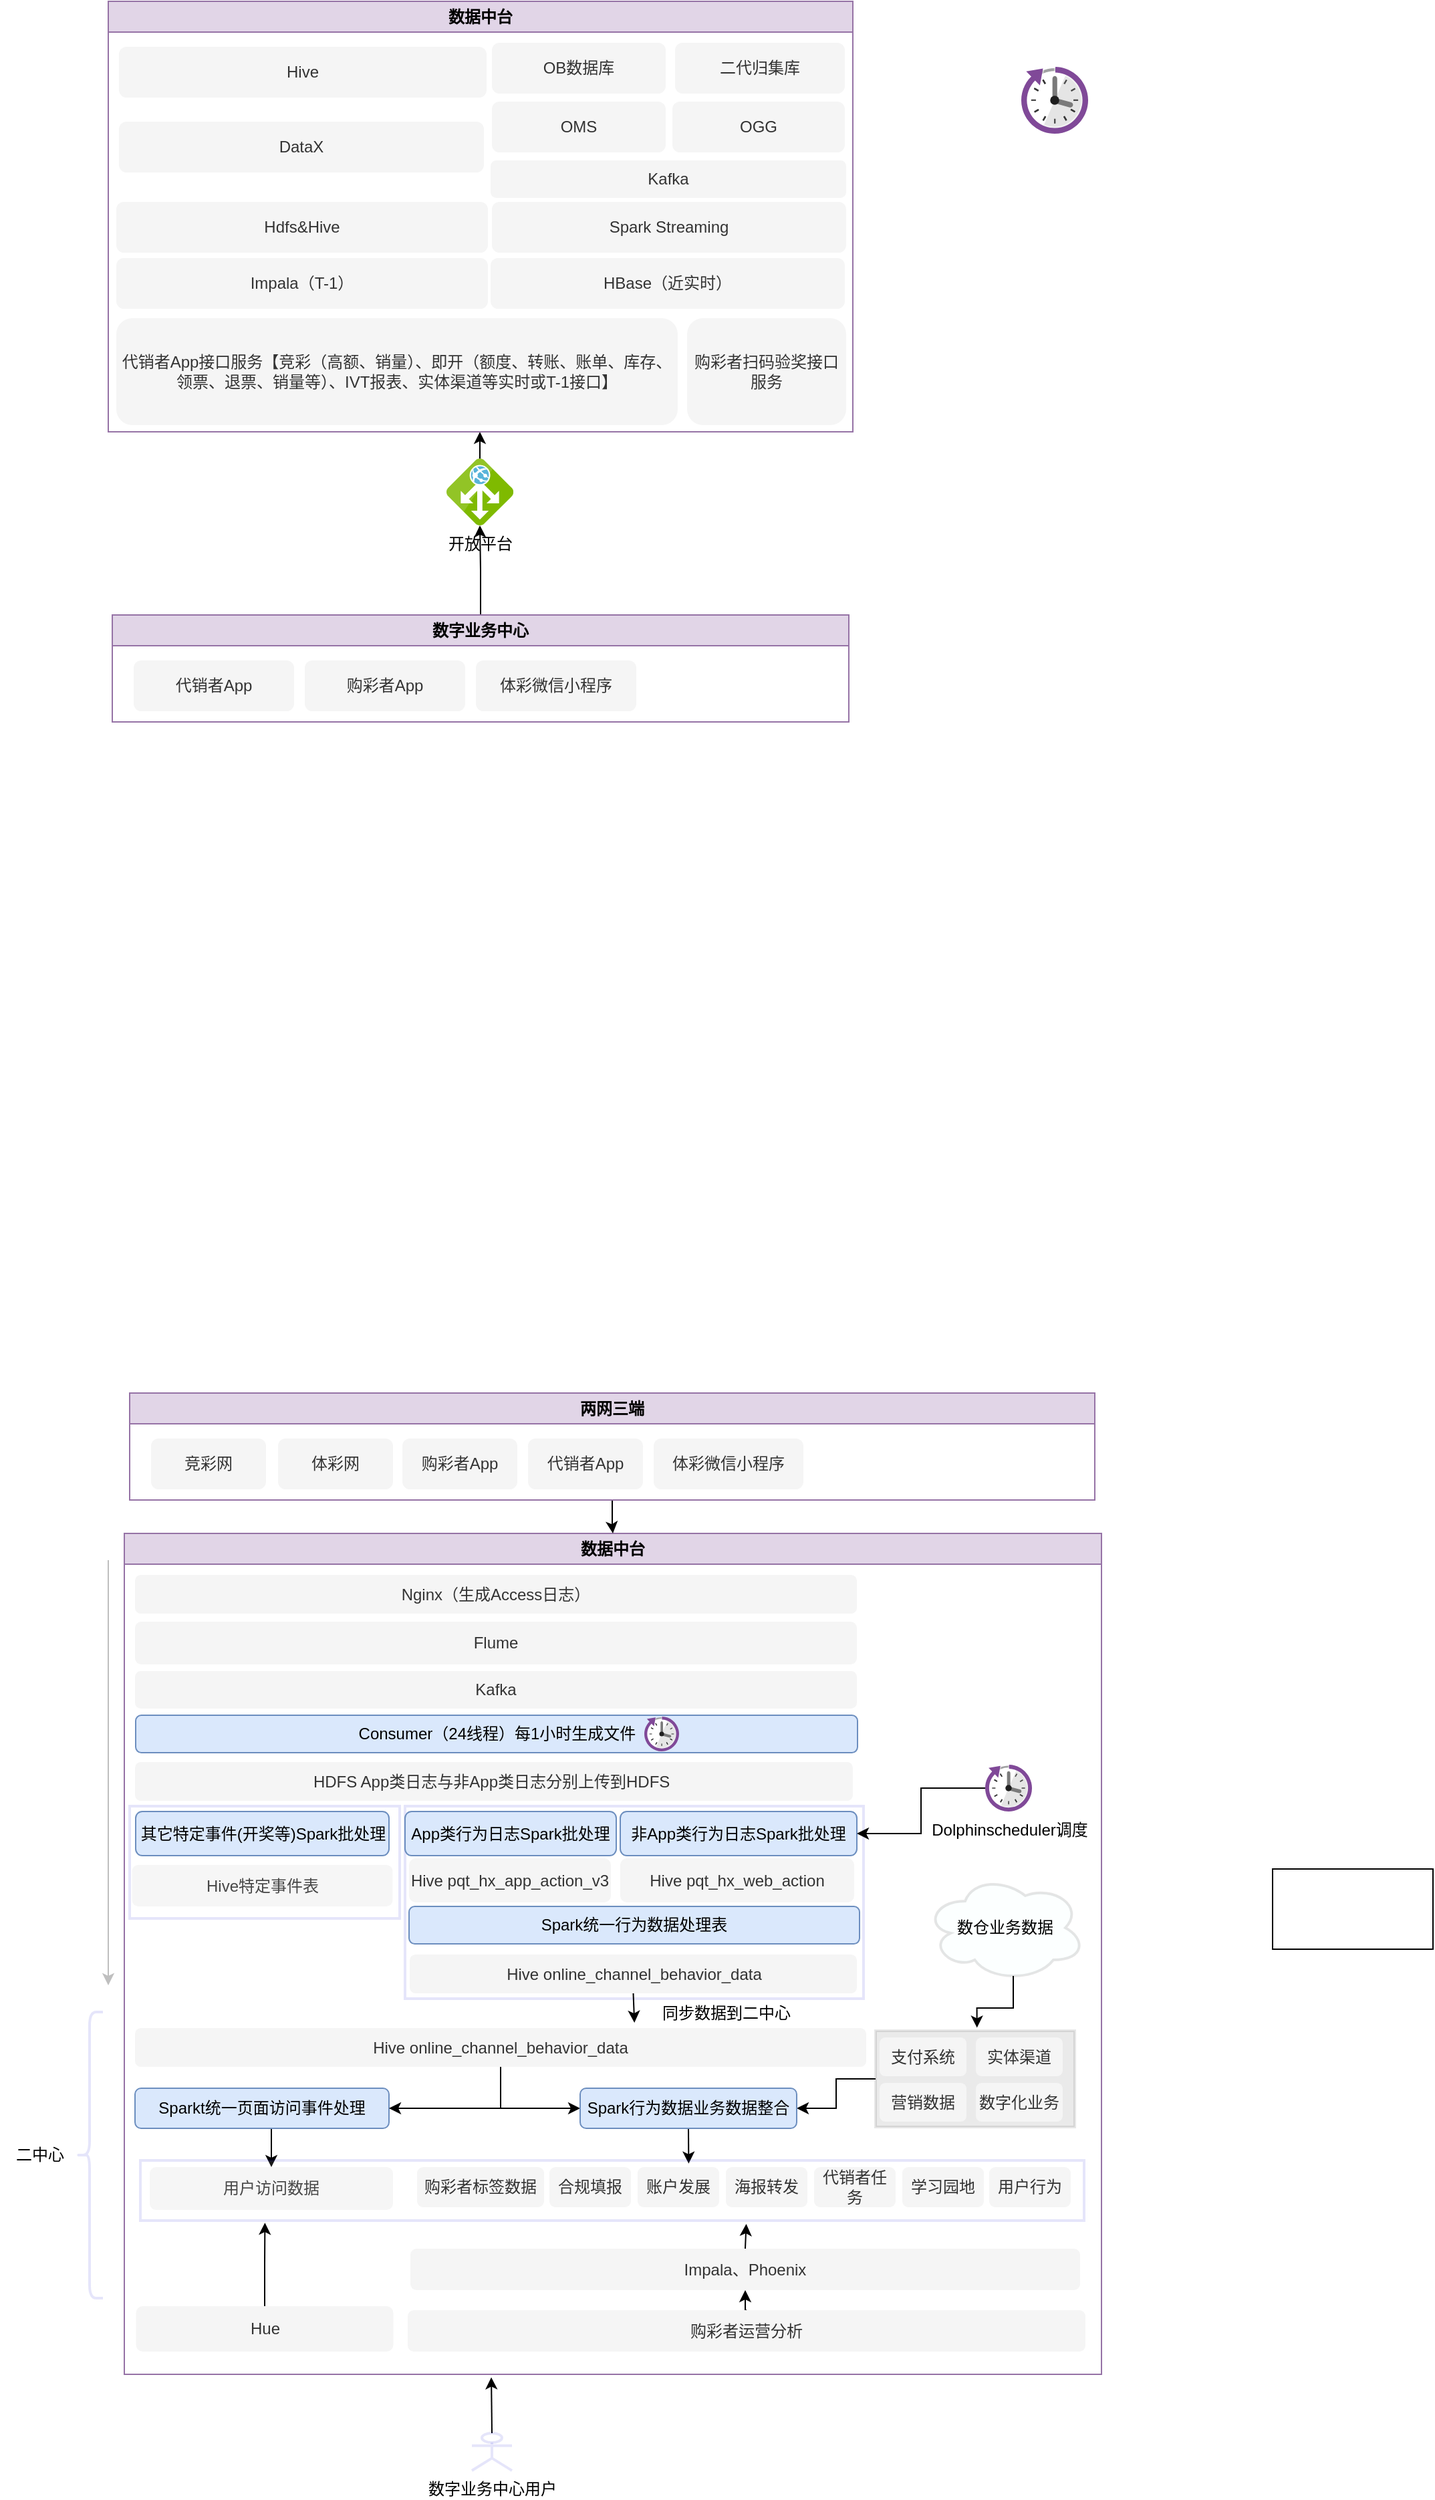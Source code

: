<mxfile version="20.7.4" type="github">
  <diagram id="_Wh75MOUyomlOcFxmmUr" name="Page-1">
    <mxGraphModel dx="2327" dy="833" grid="0" gridSize="10" guides="1" tooltips="1" connect="1" arrows="1" fold="1" page="1" pageScale="1" pageWidth="827" pageHeight="1169" math="0" shadow="0">
      <root>
        <mxCell id="0" />
        <mxCell id="1" parent="0" />
        <mxCell id="vj4wjHJe30s7SKWgsXGc-9" style="edgeStyle=orthogonalEdgeStyle;rounded=0;orthogonalLoop=1;jettySize=auto;html=1;entryX=0.5;entryY=1;entryDx=0;entryDy=0;" edge="1" parent="1" source="vj4wjHJe30s7SKWgsXGc-1" target="vj4wjHJe30s7SKWgsXGc-6">
          <mxGeometry relative="1" as="geometry" />
        </mxCell>
        <mxCell id="vj4wjHJe30s7SKWgsXGc-1" value="开放平台" style="sketch=0;aspect=fixed;html=1;points=[];align=center;image;fontSize=12;image=img/lib/mscae/Application_Gateway.svg;" vertex="1" parent="1">
          <mxGeometry x="328" y="497" width="50" height="50" as="geometry" />
        </mxCell>
        <mxCell id="vj4wjHJe30s7SKWgsXGc-2" value="" style="sketch=0;aspect=fixed;html=1;points=[];align=center;image;fontSize=12;image=img/lib/mscae/Reservations.svg;" vertex="1" parent="1">
          <mxGeometry x="758" y="204" width="50" height="50" as="geometry" />
        </mxCell>
        <mxCell id="vj4wjHJe30s7SKWgsXGc-5" style="edgeStyle=orthogonalEdgeStyle;rounded=0;orthogonalLoop=1;jettySize=auto;html=1;exitX=0.5;exitY=0;exitDx=0;exitDy=0;" edge="1" parent="1" source="vj4wjHJe30s7SKWgsXGc-3" target="vj4wjHJe30s7SKWgsXGc-1">
          <mxGeometry relative="1" as="geometry">
            <mxPoint x="338.8" y="554.4" as="targetPoint" />
          </mxGeometry>
        </mxCell>
        <mxCell id="vj4wjHJe30s7SKWgsXGc-3" value="数字业务中心" style="swimlane;whiteSpace=wrap;html=1;container=0;fillColor=#e1d5e7;strokeColor=#9673a6;" vertex="1" parent="1">
          <mxGeometry x="78" y="614" width="551" height="80" as="geometry" />
        </mxCell>
        <mxCell id="vj4wjHJe30s7SKWgsXGc-4" value="代销者App" style="rounded=1;whiteSpace=wrap;html=1;strokeColor=none;fillColor=#f5f5f5;fontColor=#333333;" vertex="1" parent="vj4wjHJe30s7SKWgsXGc-3">
          <mxGeometry x="16" y="34" width="120" height="38" as="geometry" />
        </mxCell>
        <mxCell id="vj4wjHJe30s7SKWgsXGc-144" value="购彩者App" style="rounded=1;whiteSpace=wrap;html=1;strokeColor=none;fillColor=#f5f5f5;fontColor=#333333;" vertex="1" parent="vj4wjHJe30s7SKWgsXGc-3">
          <mxGeometry x="144" y="34" width="120" height="38" as="geometry" />
        </mxCell>
        <mxCell id="vj4wjHJe30s7SKWgsXGc-145" value="体彩微信小程序" style="rounded=1;whiteSpace=wrap;html=1;strokeColor=none;fillColor=#f5f5f5;fontColor=#333333;" vertex="1" parent="vj4wjHJe30s7SKWgsXGc-3">
          <mxGeometry x="272" y="34" width="120" height="38" as="geometry" />
        </mxCell>
        <mxCell id="vj4wjHJe30s7SKWgsXGc-6" value="数据中台" style="swimlane;whiteSpace=wrap;html=1;container=0;fillColor=#e1d5e7;strokeColor=#9673a6;" vertex="1" parent="1">
          <mxGeometry x="75" y="155" width="557" height="322" as="geometry" />
        </mxCell>
        <mxCell id="vj4wjHJe30s7SKWgsXGc-7" value="Hive" style="rounded=1;whiteSpace=wrap;html=1;strokeColor=none;fillColor=#f5f5f5;fontColor=#333333;" vertex="1" parent="vj4wjHJe30s7SKWgsXGc-6">
          <mxGeometry x="8" y="34" width="275" height="38" as="geometry" />
        </mxCell>
        <mxCell id="vj4wjHJe30s7SKWgsXGc-8" value="代销者App接口服务【&lt;span&gt;竞彩（高额、销量）、即开（额度、转账、账单、库存、领票、退票、销量等）、&lt;/span&gt;&lt;span lang=&quot;EN-US&quot;&gt;IVT&lt;/span&gt;&lt;span&gt;报表、实体渠道等实时或&lt;/span&gt;&lt;span lang=&quot;EN-US&quot;&gt;T-1&lt;/span&gt;&lt;span&gt;接口】&lt;/span&gt;" style="rounded=1;whiteSpace=wrap;html=1;strokeColor=none;fillColor=#f5f5f5;fontColor=#333333;" vertex="1" parent="vj4wjHJe30s7SKWgsXGc-6">
          <mxGeometry x="6" y="237" width="420" height="80" as="geometry" />
        </mxCell>
        <mxCell id="vj4wjHJe30s7SKWgsXGc-10" value="Impala（T-1）" style="rounded=1;whiteSpace=wrap;html=1;strokeColor=none;fillColor=#f5f5f5;fontColor=#333333;" vertex="1" parent="vj4wjHJe30s7SKWgsXGc-6">
          <mxGeometry x="6" y="192" width="278" height="38" as="geometry" />
        </mxCell>
        <mxCell id="vj4wjHJe30s7SKWgsXGc-11" value="HBase（近实时）" style="rounded=1;whiteSpace=wrap;html=1;strokeColor=none;fillColor=#f5f5f5;fontColor=#333333;" vertex="1" parent="vj4wjHJe30s7SKWgsXGc-6">
          <mxGeometry x="286" y="192" width="265" height="38" as="geometry" />
        </mxCell>
        <mxCell id="vj4wjHJe30s7SKWgsXGc-12" value="OB数据库" style="rounded=1;whiteSpace=wrap;html=1;strokeColor=none;fillColor=#f5f5f5;fontColor=#333333;" vertex="1" parent="vj4wjHJe30s7SKWgsXGc-6">
          <mxGeometry x="287" y="31" width="130" height="38" as="geometry" />
        </mxCell>
        <mxCell id="vj4wjHJe30s7SKWgsXGc-13" value="二代归集库" style="rounded=1;whiteSpace=wrap;html=1;strokeColor=none;fillColor=#f5f5f5;fontColor=#333333;" vertex="1" parent="vj4wjHJe30s7SKWgsXGc-6">
          <mxGeometry x="424" y="31" width="127" height="38" as="geometry" />
        </mxCell>
        <mxCell id="vj4wjHJe30s7SKWgsXGc-14" value="OMS" style="rounded=1;whiteSpace=wrap;html=1;strokeColor=none;fillColor=#f5f5f5;fontColor=#333333;" vertex="1" parent="vj4wjHJe30s7SKWgsXGc-6">
          <mxGeometry x="287" y="75" width="130" height="38" as="geometry" />
        </mxCell>
        <mxCell id="vj4wjHJe30s7SKWgsXGc-15" value="OGG" style="rounded=1;whiteSpace=wrap;html=1;strokeColor=none;fillColor=#f5f5f5;fontColor=#333333;" vertex="1" parent="vj4wjHJe30s7SKWgsXGc-6">
          <mxGeometry x="422" y="75" width="129" height="38" as="geometry" />
        </mxCell>
        <mxCell id="vj4wjHJe30s7SKWgsXGc-16" value="Kafka" style="rounded=1;whiteSpace=wrap;html=1;strokeColor=none;fillColor=#f5f5f5;fontColor=#333333;" vertex="1" parent="vj4wjHJe30s7SKWgsXGc-6">
          <mxGeometry x="286" y="119" width="266" height="28" as="geometry" />
        </mxCell>
        <mxCell id="vj4wjHJe30s7SKWgsXGc-17" value="Spark Streaming" style="rounded=1;whiteSpace=wrap;html=1;strokeColor=none;fillColor=#f5f5f5;fontColor=#333333;" vertex="1" parent="vj4wjHJe30s7SKWgsXGc-6">
          <mxGeometry x="287" y="150" width="265" height="38" as="geometry" />
        </mxCell>
        <mxCell id="vj4wjHJe30s7SKWgsXGc-18" value="Hdfs&amp;amp;Hive" style="rounded=1;whiteSpace=wrap;html=1;strokeColor=none;fillColor=#f5f5f5;fontColor=#333333;" vertex="1" parent="vj4wjHJe30s7SKWgsXGc-6">
          <mxGeometry x="6" y="150" width="278" height="38" as="geometry" />
        </mxCell>
        <mxCell id="vj4wjHJe30s7SKWgsXGc-19" value="DataX" style="rounded=1;whiteSpace=wrap;html=1;strokeColor=none;fillColor=#f5f5f5;fontColor=#333333;" vertex="1" parent="vj4wjHJe30s7SKWgsXGc-6">
          <mxGeometry x="8" y="90" width="273" height="38" as="geometry" />
        </mxCell>
        <mxCell id="vj4wjHJe30s7SKWgsXGc-143" value="购彩者扫码验奖接口服务" style="rounded=1;whiteSpace=wrap;html=1;strokeColor=none;fillColor=#f5f5f5;fontColor=#333333;" vertex="1" parent="vj4wjHJe30s7SKWgsXGc-6">
          <mxGeometry x="433" y="237" width="119" height="80" as="geometry" />
        </mxCell>
        <mxCell id="vj4wjHJe30s7SKWgsXGc-26" value="数据中台" style="swimlane;whiteSpace=wrap;html=1;container=0;fillColor=#e1d5e7;strokeColor=#9673a6;" vertex="1" parent="1">
          <mxGeometry x="87" y="1301" width="731" height="629" as="geometry" />
        </mxCell>
        <mxCell id="vj4wjHJe30s7SKWgsXGc-27" value="Nginx（生成Access日志）" style="rounded=1;whiteSpace=wrap;html=1;strokeColor=none;fillColor=#f5f5f5;fontColor=#333333;" vertex="1" parent="vj4wjHJe30s7SKWgsXGc-26">
          <mxGeometry x="8" y="31" width="540" height="29" as="geometry" />
        </mxCell>
        <mxCell id="vj4wjHJe30s7SKWgsXGc-114" style="edgeStyle=orthogonalEdgeStyle;rounded=0;orthogonalLoop=1;jettySize=auto;html=1;exitX=0.5;exitY=1;exitDx=0;exitDy=0;entryX=0.5;entryY=0;entryDx=0;entryDy=0;" edge="1" parent="vj4wjHJe30s7SKWgsXGc-26" source="vj4wjHJe30s7SKWgsXGc-28" target="vj4wjHJe30s7SKWgsXGc-70">
          <mxGeometry relative="1" as="geometry" />
        </mxCell>
        <mxCell id="vj4wjHJe30s7SKWgsXGc-28" value="Sparkt统一页面访问事件处理" style="rounded=1;whiteSpace=wrap;html=1;strokeColor=#6c8ebf;fillColor=#dae8fc;" vertex="1" parent="vj4wjHJe30s7SKWgsXGc-26">
          <mxGeometry x="8" y="415" width="190" height="30" as="geometry" />
        </mxCell>
        <mxCell id="vj4wjHJe30s7SKWgsXGc-29" value="Hive特定事件表" style="rounded=1;whiteSpace=wrap;html=1;strokeColor=none;fillColor=#f5f5f5;fontColor=#333333;" vertex="1" parent="vj4wjHJe30s7SKWgsXGc-26">
          <mxGeometry x="5.75" y="248" width="195" height="31" as="geometry" />
        </mxCell>
        <mxCell id="vj4wjHJe30s7SKWgsXGc-103" style="edgeStyle=orthogonalEdgeStyle;rounded=0;orthogonalLoop=1;jettySize=auto;html=1;entryX=1;entryY=0.5;entryDx=0;entryDy=0;" edge="1" parent="vj4wjHJe30s7SKWgsXGc-26" source="vj4wjHJe30s7SKWgsXGc-30" target="vj4wjHJe30s7SKWgsXGc-28">
          <mxGeometry relative="1" as="geometry" />
        </mxCell>
        <mxCell id="vj4wjHJe30s7SKWgsXGc-104" style="edgeStyle=orthogonalEdgeStyle;rounded=0;orthogonalLoop=1;jettySize=auto;html=1;exitX=0.5;exitY=1;exitDx=0;exitDy=0;entryX=0;entryY=0.5;entryDx=0;entryDy=0;" edge="1" parent="vj4wjHJe30s7SKWgsXGc-26" source="vj4wjHJe30s7SKWgsXGc-30" target="vj4wjHJe30s7SKWgsXGc-102">
          <mxGeometry relative="1" as="geometry" />
        </mxCell>
        <mxCell id="vj4wjHJe30s7SKWgsXGc-30" value="Hive online_channel_behavior_data" style="rounded=1;whiteSpace=wrap;html=1;strokeColor=none;fillColor=#f5f5f5;fontColor=#333333;" vertex="1" parent="vj4wjHJe30s7SKWgsXGc-26">
          <mxGeometry x="8" y="370" width="547" height="29" as="geometry" />
        </mxCell>
        <mxCell id="vj4wjHJe30s7SKWgsXGc-35" value="Kafka" style="rounded=1;whiteSpace=wrap;html=1;strokeColor=none;fillColor=#f5f5f5;fontColor=#333333;" vertex="1" parent="vj4wjHJe30s7SKWgsXGc-26">
          <mxGeometry x="8" y="103" width="540" height="28" as="geometry" />
        </mxCell>
        <mxCell id="vj4wjHJe30s7SKWgsXGc-60" value="" style="verticalLabelPosition=bottom;verticalAlign=top;html=1;shape=mxgraph.basic.rect;fillColor2=none;strokeWidth=2;size=20;indent=5;strokeColor=#0000CC;opacity=10;" vertex="1" parent="vj4wjHJe30s7SKWgsXGc-26">
          <mxGeometry x="210" y="204" width="343" height="144" as="geometry" />
        </mxCell>
        <mxCell id="vj4wjHJe30s7SKWgsXGc-36" value="App类行为日志Spark批处理" style="rounded=1;whiteSpace=wrap;html=1;strokeColor=#6c8ebf;fillColor=#dae8fc;" vertex="1" parent="vj4wjHJe30s7SKWgsXGc-26">
          <mxGeometry x="210" y="208" width="158" height="33" as="geometry" />
        </mxCell>
        <mxCell id="vj4wjHJe30s7SKWgsXGc-37" value="HDFS App类日志与非App类日志分别上传到HDFS&amp;nbsp;" style="rounded=1;whiteSpace=wrap;html=1;strokeColor=none;fillColor=#f5f5f5;fontColor=#333333;" vertex="1" parent="vj4wjHJe30s7SKWgsXGc-26">
          <mxGeometry x="8" y="171" width="537" height="29" as="geometry" />
        </mxCell>
        <mxCell id="vj4wjHJe30s7SKWgsXGc-46" value="Flume" style="rounded=1;whiteSpace=wrap;html=1;strokeColor=none;fillColor=#f5f5f5;fontColor=#333333;" vertex="1" parent="vj4wjHJe30s7SKWgsXGc-26">
          <mxGeometry x="8" y="66" width="540" height="32" as="geometry" />
        </mxCell>
        <mxCell id="vj4wjHJe30s7SKWgsXGc-47" value="Consumer（24线程）每1小时生成文件" style="rounded=1;whiteSpace=wrap;html=1;strokeColor=#6c8ebf;fillColor=#dae8fc;" vertex="1" parent="vj4wjHJe30s7SKWgsXGc-26">
          <mxGeometry x="8.5" y="136" width="540" height="28" as="geometry" />
        </mxCell>
        <mxCell id="vj4wjHJe30s7SKWgsXGc-20" value="" style="sketch=0;aspect=fixed;html=1;points=[];align=center;image;fontSize=12;image=img/lib/mscae/Reservations.svg;" vertex="1" parent="vj4wjHJe30s7SKWgsXGc-26">
          <mxGeometry x="389" y="137" width="26" height="26" as="geometry" />
        </mxCell>
        <mxCell id="vj4wjHJe30s7SKWgsXGc-48" value="非App类行为日志Spark批处理" style="rounded=1;whiteSpace=wrap;html=1;strokeColor=#6c8ebf;fillColor=#dae8fc;" vertex="1" parent="vj4wjHJe30s7SKWgsXGc-26">
          <mxGeometry x="371" y="208" width="177" height="33" as="geometry" />
        </mxCell>
        <mxCell id="vj4wjHJe30s7SKWgsXGc-59" value="" style="verticalLabelPosition=bottom;verticalAlign=top;html=1;shape=mxgraph.basic.rect;fillColor2=none;strokeWidth=2;size=20;indent=5;strokeColor=#0000CC;opacity=10;" vertex="1" parent="vj4wjHJe30s7SKWgsXGc-26">
          <mxGeometry x="4" y="204" width="202" height="84" as="geometry" />
        </mxCell>
        <mxCell id="vj4wjHJe30s7SKWgsXGc-56" value="其它特定事件(开奖等)Spark批处理" style="rounded=1;whiteSpace=wrap;html=1;strokeColor=#6c8ebf;fillColor=#dae8fc;" vertex="1" parent="vj4wjHJe30s7SKWgsXGc-26">
          <mxGeometry x="8.5" y="208" width="189.5" height="33" as="geometry" />
        </mxCell>
        <mxCell id="vj4wjHJe30s7SKWgsXGc-57" value="Spark统一行为数据处理表" style="rounded=1;whiteSpace=wrap;html=1;strokeColor=#6c8ebf;fillColor=#dae8fc;" vertex="1" parent="vj4wjHJe30s7SKWgsXGc-26">
          <mxGeometry x="213" y="279" width="337" height="28" as="geometry" />
        </mxCell>
        <mxCell id="vj4wjHJe30s7SKWgsXGc-63" value="Hive pqt_hx_app_action_v3" style="rounded=1;whiteSpace=wrap;html=1;strokeColor=none;fillColor=#f5f5f5;fontColor=#333333;" vertex="1" parent="vj4wjHJe30s7SKWgsXGc-26">
          <mxGeometry x="213" y="243" width="151" height="33" as="geometry" />
        </mxCell>
        <mxCell id="vj4wjHJe30s7SKWgsXGc-64" value="Hive pqt_hx_web_action" style="rounded=1;whiteSpace=wrap;html=1;strokeColor=none;fillColor=#f5f5f5;fontColor=#333333;" vertex="1" parent="vj4wjHJe30s7SKWgsXGc-26">
          <mxGeometry x="371" y="243" width="175" height="33" as="geometry" />
        </mxCell>
        <mxCell id="vj4wjHJe30s7SKWgsXGc-68" style="edgeStyle=orthogonalEdgeStyle;rounded=0;orthogonalLoop=1;jettySize=auto;html=1;exitX=0.5;exitY=1;exitDx=0;exitDy=0;entryX=0.683;entryY=-0.14;entryDx=0;entryDy=0;entryPerimeter=0;" edge="1" parent="vj4wjHJe30s7SKWgsXGc-26" source="vj4wjHJe30s7SKWgsXGc-65" target="vj4wjHJe30s7SKWgsXGc-30">
          <mxGeometry relative="1" as="geometry" />
        </mxCell>
        <mxCell id="vj4wjHJe30s7SKWgsXGc-65" value="Hive online_channel_behavior_data" style="rounded=1;whiteSpace=wrap;html=1;strokeColor=none;fillColor=#f5f5f5;fontColor=#333333;" vertex="1" parent="vj4wjHJe30s7SKWgsXGc-26">
          <mxGeometry x="213.5" y="315" width="334.5" height="29" as="geometry" />
        </mxCell>
        <mxCell id="vj4wjHJe30s7SKWgsXGc-52" value="Dolphinscheduler调度" style="sketch=0;aspect=fixed;html=1;points=[];align=center;image;fontSize=12;image=img/lib/mscae/Reservations.svg;strokeColor=default;" vertex="1" parent="vj4wjHJe30s7SKWgsXGc-26">
          <mxGeometry x="644" y="173" width="35" height="35" as="geometry" />
        </mxCell>
        <mxCell id="vj4wjHJe30s7SKWgsXGc-54" value="" style="edgeStyle=orthogonalEdgeStyle;rounded=0;orthogonalLoop=1;jettySize=auto;html=1;" edge="1" parent="vj4wjHJe30s7SKWgsXGc-26" source="vj4wjHJe30s7SKWgsXGc-52" target="vj4wjHJe30s7SKWgsXGc-48">
          <mxGeometry relative="1" as="geometry" />
        </mxCell>
        <mxCell id="vj4wjHJe30s7SKWgsXGc-69" value="同步数据到二中心" style="text;html=1;strokeColor=none;fillColor=none;align=center;verticalAlign=middle;whiteSpace=wrap;rounded=0;strokeWidth=2;opacity=10;" vertex="1" parent="vj4wjHJe30s7SKWgsXGc-26">
          <mxGeometry x="389" y="344" width="123" height="30" as="geometry" />
        </mxCell>
        <mxCell id="vj4wjHJe30s7SKWgsXGc-70" value="用户访问数据" style="rounded=1;whiteSpace=wrap;html=1;strokeColor=none;fillColor=#f5f5f5;fontColor=#333333;" vertex="1" parent="vj4wjHJe30s7SKWgsXGc-26">
          <mxGeometry x="19" y="474" width="182" height="32" as="geometry" />
        </mxCell>
        <mxCell id="vj4wjHJe30s7SKWgsXGc-105" value="" style="edgeStyle=orthogonalEdgeStyle;rounded=0;orthogonalLoop=1;jettySize=auto;html=1;" edge="1" parent="vj4wjHJe30s7SKWgsXGc-26" source="vj4wjHJe30s7SKWgsXGc-71" target="vj4wjHJe30s7SKWgsXGc-102">
          <mxGeometry relative="1" as="geometry" />
        </mxCell>
        <mxCell id="vj4wjHJe30s7SKWgsXGc-71" value="" style="verticalLabelPosition=bottom;verticalAlign=top;html=1;shape=mxgraph.basic.rect;fillColor2=none;strokeWidth=2;size=20;indent=5;strokeColor=#1A1A1A;opacity=10;fillColor=#333333;" vertex="1" parent="vj4wjHJe30s7SKWgsXGc-26">
          <mxGeometry x="562" y="372" width="149" height="72" as="geometry" />
        </mxCell>
        <mxCell id="vj4wjHJe30s7SKWgsXGc-72" value="支付系统" style="rounded=1;whiteSpace=wrap;html=1;strokeColor=none;fillColor=#f5f5f5;fontColor=#333333;" vertex="1" parent="vj4wjHJe30s7SKWgsXGc-26">
          <mxGeometry x="565" y="377" width="65" height="29" as="geometry" />
        </mxCell>
        <mxCell id="vj4wjHJe30s7SKWgsXGc-99" value="实体渠道" style="rounded=1;whiteSpace=wrap;html=1;strokeColor=none;fillColor=#f5f5f5;fontColor=#333333;" vertex="1" parent="vj4wjHJe30s7SKWgsXGc-26">
          <mxGeometry x="637" y="377" width="65" height="29" as="geometry" />
        </mxCell>
        <mxCell id="vj4wjHJe30s7SKWgsXGc-100" value="营销数据" style="rounded=1;whiteSpace=wrap;html=1;strokeColor=none;fillColor=#f5f5f5;fontColor=#333333;" vertex="1" parent="vj4wjHJe30s7SKWgsXGc-26">
          <mxGeometry x="565" y="411" width="65" height="29" as="geometry" />
        </mxCell>
        <mxCell id="vj4wjHJe30s7SKWgsXGc-101" value="数字化业务" style="rounded=1;whiteSpace=wrap;html=1;strokeColor=none;fillColor=#f5f5f5;fontColor=#333333;" vertex="1" parent="vj4wjHJe30s7SKWgsXGc-26">
          <mxGeometry x="637" y="411" width="65" height="29" as="geometry" />
        </mxCell>
        <mxCell id="vj4wjHJe30s7SKWgsXGc-146" style="edgeStyle=orthogonalEdgeStyle;rounded=0;orthogonalLoop=1;jettySize=auto;html=1;exitX=0.5;exitY=1;exitDx=0;exitDy=0;entryX=0.581;entryY=0.052;entryDx=0;entryDy=0;entryPerimeter=0;" edge="1" parent="vj4wjHJe30s7SKWgsXGc-26" source="vj4wjHJe30s7SKWgsXGc-102" target="vj4wjHJe30s7SKWgsXGc-106">
          <mxGeometry relative="1" as="geometry" />
        </mxCell>
        <mxCell id="vj4wjHJe30s7SKWgsXGc-102" value="Spark行为数据业务数据整合" style="rounded=1;whiteSpace=wrap;html=1;strokeColor=#6c8ebf;fillColor=#dae8fc;" vertex="1" parent="vj4wjHJe30s7SKWgsXGc-26">
          <mxGeometry x="341" y="415" width="162" height="30" as="geometry" />
        </mxCell>
        <mxCell id="vj4wjHJe30s7SKWgsXGc-106" value="" style="verticalLabelPosition=bottom;verticalAlign=top;html=1;shape=mxgraph.basic.rect;fillColor2=none;strokeWidth=2;size=20;indent=5;strokeColor=#0000CC;opacity=10;" vertex="1" parent="vj4wjHJe30s7SKWgsXGc-26">
          <mxGeometry x="12" y="469" width="706" height="45" as="geometry" />
        </mxCell>
        <mxCell id="vj4wjHJe30s7SKWgsXGc-108" value="购彩者标签数据" style="rounded=1;whiteSpace=wrap;html=1;strokeColor=none;fillColor=#f5f5f5;fontColor=#333333;" vertex="1" parent="vj4wjHJe30s7SKWgsXGc-26">
          <mxGeometry x="219" y="474" width="95" height="30" as="geometry" />
        </mxCell>
        <mxCell id="vj4wjHJe30s7SKWgsXGc-109" value="合规填报" style="rounded=1;whiteSpace=wrap;html=1;strokeColor=none;fillColor=#f5f5f5;fontColor=#333333;" vertex="1" parent="vj4wjHJe30s7SKWgsXGc-26">
          <mxGeometry x="318" y="474" width="61" height="30" as="geometry" />
        </mxCell>
        <mxCell id="vj4wjHJe30s7SKWgsXGc-110" value="账户发展" style="rounded=1;whiteSpace=wrap;html=1;strokeColor=none;fillColor=#f5f5f5;fontColor=#333333;" vertex="1" parent="vj4wjHJe30s7SKWgsXGc-26">
          <mxGeometry x="384" y="474" width="61" height="30" as="geometry" />
        </mxCell>
        <mxCell id="vj4wjHJe30s7SKWgsXGc-111" value="海报转发" style="rounded=1;whiteSpace=wrap;html=1;strokeColor=none;fillColor=#f5f5f5;fontColor=#333333;" vertex="1" parent="vj4wjHJe30s7SKWgsXGc-26">
          <mxGeometry x="450" y="474" width="61" height="30" as="geometry" />
        </mxCell>
        <mxCell id="vj4wjHJe30s7SKWgsXGc-112" value="代销者任务" style="rounded=1;whiteSpace=wrap;html=1;strokeColor=none;fillColor=#f5f5f5;fontColor=#333333;" vertex="1" parent="vj4wjHJe30s7SKWgsXGc-26">
          <mxGeometry x="516" y="474" width="61" height="30" as="geometry" />
        </mxCell>
        <mxCell id="vj4wjHJe30s7SKWgsXGc-113" value="学习园地" style="rounded=1;whiteSpace=wrap;html=1;strokeColor=none;fillColor=#f5f5f5;fontColor=#333333;" vertex="1" parent="vj4wjHJe30s7SKWgsXGc-26">
          <mxGeometry x="582" y="474" width="61" height="30" as="geometry" />
        </mxCell>
        <mxCell id="vj4wjHJe30s7SKWgsXGc-150" style="edgeStyle=orthogonalEdgeStyle;rounded=0;orthogonalLoop=1;jettySize=auto;html=1;exitX=0.5;exitY=0;exitDx=0;exitDy=0;entryX=0.132;entryY=1.035;entryDx=0;entryDy=0;entryPerimeter=0;" edge="1" parent="vj4wjHJe30s7SKWgsXGc-26" source="vj4wjHJe30s7SKWgsXGc-115" target="vj4wjHJe30s7SKWgsXGc-106">
          <mxGeometry relative="1" as="geometry" />
        </mxCell>
        <mxCell id="vj4wjHJe30s7SKWgsXGc-115" value="Hue" style="rounded=1;whiteSpace=wrap;html=1;strokeColor=none;fillColor=#f5f5f5;fontColor=#333333;" vertex="1" parent="vj4wjHJe30s7SKWgsXGc-26">
          <mxGeometry x="8.75" y="578" width="192.5" height="34" as="geometry" />
        </mxCell>
        <mxCell id="vj4wjHJe30s7SKWgsXGc-151" style="edgeStyle=orthogonalEdgeStyle;rounded=0;orthogonalLoop=1;jettySize=auto;html=1;exitX=0.5;exitY=0;exitDx=0;exitDy=0;entryX=0.5;entryY=1;entryDx=0;entryDy=0;" edge="1" parent="vj4wjHJe30s7SKWgsXGc-26" source="vj4wjHJe30s7SKWgsXGc-116" target="vj4wjHJe30s7SKWgsXGc-148">
          <mxGeometry relative="1" as="geometry" />
        </mxCell>
        <mxCell id="vj4wjHJe30s7SKWgsXGc-116" value="购彩者运营分析" style="rounded=1;whiteSpace=wrap;html=1;strokeColor=none;fillColor=#f5f5f5;fontColor=#333333;" vertex="1" parent="vj4wjHJe30s7SKWgsXGc-26">
          <mxGeometry x="212" y="581" width="507" height="31" as="geometry" />
        </mxCell>
        <mxCell id="vj4wjHJe30s7SKWgsXGc-124" value="用户行为" style="rounded=1;whiteSpace=wrap;html=1;strokeColor=none;fillColor=#f5f5f5;fontColor=#333333;" vertex="1" parent="vj4wjHJe30s7SKWgsXGc-26">
          <mxGeometry x="647" y="474" width="61" height="30" as="geometry" />
        </mxCell>
        <mxCell id="vj4wjHJe30s7SKWgsXGc-129" style="edgeStyle=orthogonalEdgeStyle;rounded=0;orthogonalLoop=1;jettySize=auto;html=1;exitX=0.55;exitY=0.95;exitDx=0;exitDy=0;exitPerimeter=0;entryX=0.509;entryY=-0.032;entryDx=0;entryDy=0;entryPerimeter=0;" edge="1" parent="vj4wjHJe30s7SKWgsXGc-26" source="vj4wjHJe30s7SKWgsXGc-125" target="vj4wjHJe30s7SKWgsXGc-71">
          <mxGeometry relative="1" as="geometry" />
        </mxCell>
        <mxCell id="vj4wjHJe30s7SKWgsXGc-125" value="数仓业务数据" style="ellipse;shape=cloud;whiteSpace=wrap;html=1;strokeColor=#000000;strokeWidth=2;fillColor=#DEFFF8;opacity=10;" vertex="1" parent="vj4wjHJe30s7SKWgsXGc-26">
          <mxGeometry x="599" y="255" width="120" height="80" as="geometry" />
        </mxCell>
        <mxCell id="vj4wjHJe30s7SKWgsXGc-152" style="edgeStyle=orthogonalEdgeStyle;rounded=0;orthogonalLoop=1;jettySize=auto;html=1;exitX=0.5;exitY=0;exitDx=0;exitDy=0;entryX=0.642;entryY=1.056;entryDx=0;entryDy=0;entryPerimeter=0;" edge="1" parent="vj4wjHJe30s7SKWgsXGc-26" source="vj4wjHJe30s7SKWgsXGc-148" target="vj4wjHJe30s7SKWgsXGc-106">
          <mxGeometry relative="1" as="geometry" />
        </mxCell>
        <mxCell id="vj4wjHJe30s7SKWgsXGc-148" value="Impala、Phoenix" style="rounded=1;whiteSpace=wrap;html=1;strokeColor=none;fillColor=#f5f5f5;fontColor=#333333;" vertex="1" parent="vj4wjHJe30s7SKWgsXGc-26">
          <mxGeometry x="214" y="535" width="501" height="31" as="geometry" />
        </mxCell>
        <mxCell id="vj4wjHJe30s7SKWgsXGc-45" style="edgeStyle=orthogonalEdgeStyle;rounded=0;orthogonalLoop=1;jettySize=auto;html=1;exitX=0.5;exitY=1;exitDx=0;exitDy=0;" edge="1" parent="1" source="vj4wjHJe30s7SKWgsXGc-39" target="vj4wjHJe30s7SKWgsXGc-26">
          <mxGeometry relative="1" as="geometry" />
        </mxCell>
        <mxCell id="vj4wjHJe30s7SKWgsXGc-39" value="两网三端" style="swimlane;whiteSpace=wrap;html=1;container=0;fillColor=#e1d5e7;strokeColor=#9673a6;" vertex="1" parent="1">
          <mxGeometry x="91" y="1196" width="722" height="80" as="geometry" />
        </mxCell>
        <mxCell id="vj4wjHJe30s7SKWgsXGc-40" value="竞彩网" style="rounded=1;whiteSpace=wrap;html=1;strokeColor=none;fillColor=#f5f5f5;fontColor=#333333;" vertex="1" parent="vj4wjHJe30s7SKWgsXGc-39">
          <mxGeometry x="16" y="34" width="86" height="38" as="geometry" />
        </mxCell>
        <mxCell id="vj4wjHJe30s7SKWgsXGc-41" value="体彩网" style="rounded=1;whiteSpace=wrap;html=1;strokeColor=none;fillColor=#f5f5f5;fontColor=#333333;" vertex="1" parent="vj4wjHJe30s7SKWgsXGc-39">
          <mxGeometry x="111" y="34" width="86" height="38" as="geometry" />
        </mxCell>
        <mxCell id="vj4wjHJe30s7SKWgsXGc-42" value="购彩者App" style="rounded=1;whiteSpace=wrap;html=1;strokeColor=none;fillColor=#f5f5f5;fontColor=#333333;" vertex="1" parent="vj4wjHJe30s7SKWgsXGc-39">
          <mxGeometry x="204" y="34" width="86" height="38" as="geometry" />
        </mxCell>
        <mxCell id="vj4wjHJe30s7SKWgsXGc-43" value="代销者App" style="rounded=1;whiteSpace=wrap;html=1;strokeColor=none;fillColor=#f5f5f5;fontColor=#333333;" vertex="1" parent="vj4wjHJe30s7SKWgsXGc-39">
          <mxGeometry x="298" y="34" width="86" height="38" as="geometry" />
        </mxCell>
        <mxCell id="vj4wjHJe30s7SKWgsXGc-44" value="体彩微信小程序" style="rounded=1;whiteSpace=wrap;html=1;strokeColor=none;fillColor=#f5f5f5;fontColor=#333333;" vertex="1" parent="vj4wjHJe30s7SKWgsXGc-39">
          <mxGeometry x="392" y="34" width="112" height="38" as="geometry" />
        </mxCell>
        <mxCell id="vj4wjHJe30s7SKWgsXGc-55" value="" style="rounded=0;whiteSpace=wrap;html=1;strokeColor=default;" vertex="1" parent="1">
          <mxGeometry x="946" y="1552" width="120" height="60" as="geometry" />
        </mxCell>
        <mxCell id="vj4wjHJe30s7SKWgsXGc-62" value="" style="shape=curlyBracket;whiteSpace=wrap;html=1;rounded=1;labelPosition=left;verticalLabelPosition=middle;align=right;verticalAlign=middle;strokeColor=#0000CC;strokeWidth=2;fillColor=default;opacity=10;" vertex="1" parent="1">
          <mxGeometry x="51" y="1659" width="20" height="214" as="geometry" />
        </mxCell>
        <mxCell id="vj4wjHJe30s7SKWgsXGc-66" value="二中心" style="text;html=1;strokeColor=none;fillColor=none;align=center;verticalAlign=middle;whiteSpace=wrap;rounded=0;strokeWidth=2;opacity=10;" vertex="1" parent="1">
          <mxGeometry x="-6" y="1751" width="60" height="30" as="geometry" />
        </mxCell>
        <mxCell id="vj4wjHJe30s7SKWgsXGc-122" style="edgeStyle=orthogonalEdgeStyle;rounded=0;orthogonalLoop=1;jettySize=auto;html=1;exitX=0.5;exitY=0;exitDx=0;exitDy=0;exitPerimeter=0;" edge="1" parent="1" source="vj4wjHJe30s7SKWgsXGc-121">
          <mxGeometry relative="1" as="geometry">
            <mxPoint x="361.529" y="1932.235" as="targetPoint" />
          </mxGeometry>
        </mxCell>
        <mxCell id="vj4wjHJe30s7SKWgsXGc-121" value="数字业务中心用户" style="shape=umlActor;verticalLabelPosition=bottom;verticalAlign=top;html=1;outlineConnect=0;strokeColor=#0000CC;strokeWidth=2;fillColor=default;opacity=10;" vertex="1" parent="1">
          <mxGeometry x="347" y="1974" width="30" height="28" as="geometry" />
        </mxCell>
        <mxCell id="vj4wjHJe30s7SKWgsXGc-156" value="" style="endArrow=classic;html=1;rounded=0;fillColor=#f5f5f5;strokeColor=#bfbfbf;" edge="1" parent="1">
          <mxGeometry width="50" height="50" relative="1" as="geometry">
            <mxPoint x="75" y="1321" as="sourcePoint" />
            <mxPoint x="75" y="1639" as="targetPoint" />
          </mxGeometry>
        </mxCell>
      </root>
    </mxGraphModel>
  </diagram>
</mxfile>
